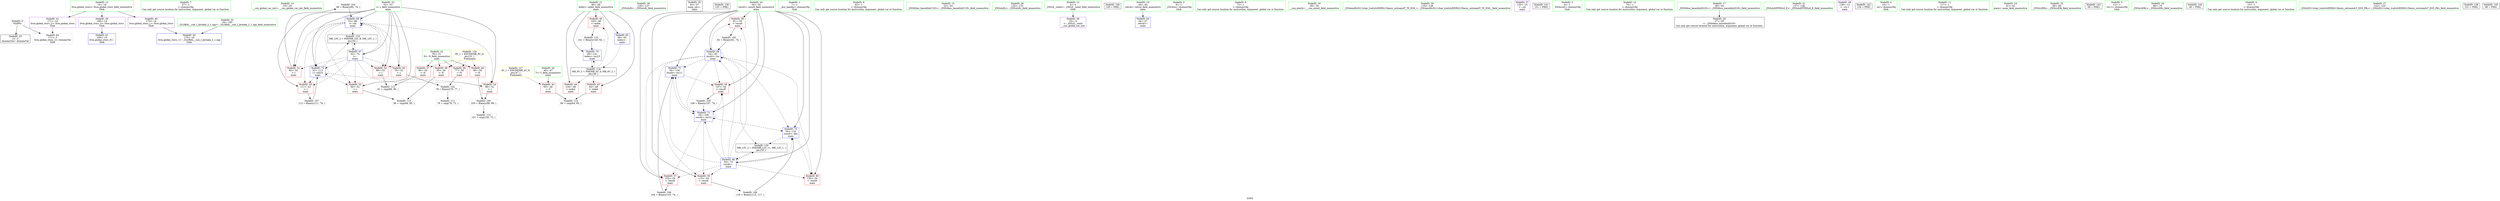 digraph "SVFG" {
	label="SVFG";

	Node0x557902039dd0 [shape=record,color=grey,label="{NodeID: 0\nNullPtr}"];
	Node0x557902039dd0 -> Node0x55790204ed20[style=solid];
	Node0x557902039dd0 -> Node0x5579020516f0[style=solid];
	Node0x55790203b580 [shape=record,color=green,label="{NodeID: 7\n57\<--1\n\<--dummyObj\nCan only get source location for instruction, argument, global var or function.}"];
	Node0x55790203a7f0 [shape=record,color=green,label="{NodeID: 14\n19\<--20\n__cxx_global_var_init\<--__cxx_global_var_init_field_insensitive\n}"];
	Node0x5579020500d0 [shape=record,color=grey,label="{NodeID: 104\n86 = Binary(85, 74, )\n}"];
	Node0x5579020500d0 -> Node0x557902051c00[style=solid];
	Node0x55790204e1e0 [shape=record,color=green,label="{NodeID: 21\n48\<--49\nindex\<--index_field_insensitive\nmain\n}"];
	Node0x55790204e1e0 -> Node0x55790204f630[style=solid];
	Node0x55790204e1e0 -> Node0x55790204f700[style=solid];
	Node0x55790204e1e0 -> Node0x55790204f7d0[style=solid];
	Node0x55790204e1e0 -> Node0x5579020518c0[style=solid];
	Node0x55790204e1e0 -> Node0x557902052010[style=solid];
	Node0x557902054a40 [shape=record,color=grey,label="{NodeID: 111\n79 = cmp(78, 72, )\n}"];
	Node0x55790204e820 [shape=record,color=green,label="{NodeID: 28\n126\<--127\n_ZNSolsEi\<--_ZNSolsEi_field_insensitive\n}"];
	Node0x557902059000 [shape=record,color=black,label="{NodeID: 118\nMR_6V_3 = PHI(MR_6V_4, MR_6V_2, )\npts\{49 \}\n}"];
	Node0x557902059000 -> Node0x55790204f630[style=dashed];
	Node0x557902059000 -> Node0x55790204f700[style=dashed];
	Node0x557902059000 -> Node0x55790204f7d0[style=dashed];
	Node0x557902059000 -> Node0x557902052010[style=dashed];
	Node0x55790204ef20 [shape=record,color=black,label="{NodeID: 35\n43\<--57\nmain_ret\<--\nmain\n}"];
	Node0x55790204f560 [shape=record,color=red,label="{NodeID: 42\n65\<--46\n\<--T\nmain\n}"];
	Node0x55790204f560 -> Node0x557902054ec0[style=solid];
	Node0x557902050b30 [shape=record,color=red,label="{NodeID: 49\n99\<--50\n\<--N\nmain\n}"];
	Node0x557902050b30 -> Node0x557902054740[style=solid];
	Node0x557902061a00 [shape=record,color=black,label="{NodeID: 139\n125 = PHI()\n}"];
	Node0x5579020510e0 [shape=record,color=red,label="{NodeID: 56\n81\<--54\n\<--result\nmain\n}"];
	Node0x5579020510e0 -> Node0x55790204ff50[style=solid];
	Node0x5579020516f0 [shape=record,color=blue, style = dotted,label="{NodeID: 63\n171\<--3\nllvm.global_ctors_2\<--dummyVal\nGlob }"];
	Node0x557902051cd0 [shape=record,color=blue,label="{NodeID: 70\n54\<--104\nresult\<--inc11\nmain\n}"];
	Node0x557902051cd0 -> Node0x557902051280[style=dashed];
	Node0x557902051cd0 -> Node0x557902051da0[style=dashed];
	Node0x55790203a700 [shape=record,color=green,label="{NodeID: 1\n7\<--1\n__dso_handle\<--dummyObj\nGlob }"];
	Node0x55790203a220 [shape=record,color=green,label="{NodeID: 8\n62\<--1\n\<--dummyObj\nCan only get source location for instruction, argument, global var or function.}"];
	Node0x55790203a8f0 [shape=record,color=green,label="{NodeID: 15\n23\<--24\n_ZNSt8ios_base4InitC1Ev\<--_ZNSt8ios_base4InitC1Ev_field_insensitive\n}"];
	Node0x557902054140 [shape=record,color=grey,label="{NodeID: 105\n108 = Binary(107, 74, )\n}"];
	Node0x557902054140 -> Node0x557902051da0[style=solid];
	Node0x55790204e2b0 [shape=record,color=green,label="{NodeID: 22\n50\<--51\nN\<--N_field_insensitive\nmain\n}"];
	Node0x55790204e2b0 -> Node0x55790204f8a0[style=solid];
	Node0x55790204e2b0 -> Node0x55790204f970[style=solid];
	Node0x55790204e2b0 -> Node0x557902050a60[style=solid];
	Node0x55790204e2b0 -> Node0x557902050b30[style=solid];
	Node0x557902054bc0 [shape=record,color=grey,label="{NodeID: 112\n91 = cmp(89, 90, )\n}"];
	Node0x55790204e920 [shape=record,color=green,label="{NodeID: 29\n132\<--133\n_ZNSolsEy\<--_ZNSolsEy_field_insensitive\n}"];
	Node0x557902059500 [shape=record,color=black,label="{NodeID: 119\nMR_10V_2 = PHI(MR_10V_8, MR_10V_1, )\npts\{53 \}\n}"];
	Node0x557902059500 -> Node0x557902051a60[style=dashed];
	Node0x55790204eff0 [shape=record,color=purple,label="{NodeID: 36\n25\<--4\n\<--_ZStL8__ioinit\n__cxx_global_var_init\n}"];
	Node0x55790204f630 [shape=record,color=red,label="{NodeID: 43\n64\<--48\n\<--index\nmain\n}"];
	Node0x55790204f630 -> Node0x557902054ec0[style=solid];
	Node0x557902050c00 [shape=record,color=red,label="{NodeID: 50\n76\<--52\n\<--i\nmain\n}"];
	Node0x557902050c00 -> Node0x55790204fdd0[style=solid];
	Node0x557902061b00 [shape=record,color=black,label="{NodeID: 140\n129 = PHI()\n}"];
	Node0x5579020511b0 [shape=record,color=red,label="{NodeID: 57\n103\<--54\n\<--result\nmain\n}"];
	Node0x5579020511b0 -> Node0x5579020542c0[style=solid];
	Node0x5579020517f0 [shape=record,color=blue,label="{NodeID: 64\n44\<--57\nretval\<--\nmain\n}"];
	Node0x557902051da0 [shape=record,color=blue,label="{NodeID: 71\n54\<--108\nresult\<--inc12\nmain\n}"];
	Node0x557902051da0 -> Node0x5579020511b0[style=dashed];
	Node0x557902051da0 -> Node0x557902051280[style=dashed];
	Node0x557902051da0 -> Node0x557902051350[style=dashed];
	Node0x557902051da0 -> Node0x557902051cd0[style=dashed];
	Node0x557902051da0 -> Node0x557902051da0[style=dashed];
	Node0x557902051da0 -> Node0x557902051f40[style=dashed];
	Node0x557902038ee0 [shape=record,color=green,label="{NodeID: 2\n8\<--1\n_ZSt3cin\<--dummyObj\nGlob }"];
	Node0x55790203a2b0 [shape=record,color=green,label="{NodeID: 9\n72\<--1\n\<--dummyObj\nCan only get source location for instruction, argument, global var or function.}"];
	Node0x55790203a9f0 [shape=record,color=green,label="{NodeID: 16\n29\<--30\n__cxa_atexit\<--__cxa_atexit_field_insensitive\n}"];
	Node0x5579020542c0 [shape=record,color=grey,label="{NodeID: 106\n104 = Binary(103, 74, )\n}"];
	Node0x5579020542c0 -> Node0x557902051cd0[style=solid];
	Node0x55790204e380 [shape=record,color=green,label="{NodeID: 23\n52\<--53\ni\<--i_field_insensitive\nmain\n}"];
	Node0x55790204e380 -> Node0x557902050c00[style=solid];
	Node0x55790204e380 -> Node0x557902050cd0[style=solid];
	Node0x55790204e380 -> Node0x557902050da0[style=solid];
	Node0x55790204e380 -> Node0x557902050e70[style=solid];
	Node0x55790204e380 -> Node0x557902050f40[style=solid];
	Node0x55790204e380 -> Node0x557902051010[style=solid];
	Node0x55790204e380 -> Node0x557902051a60[style=solid];
	Node0x55790204e380 -> Node0x557902051c00[style=solid];
	Node0x55790204e380 -> Node0x557902051e70[style=solid];
	Node0x557902054d40 [shape=record,color=grey,label="{NodeID: 113\n96 = cmp(94, 95, )\n}"];
	Node0x55790204ea20 [shape=record,color=green,label="{NodeID: 30\n135\<--136\n_ZSt4endlIcSt11char_traitsIcEERSt13basic_ostreamIT_T0_ES6_\<--_ZSt4endlIcSt11char_traitsIcEERSt13basic_ostreamIT_T0_ES6__field_insensitive\n}"];
	Node0x557902059a00 [shape=record,color=black,label="{NodeID: 120\nMR_12V_2 = PHI(MR_12V_11, MR_12V_1, )\npts\{55 \}\n}"];
	Node0x557902059a00 -> Node0x557902051990[style=dashed];
	Node0x55790204f0c0 [shape=record,color=purple,label="{NodeID: 37\n120\<--10\n\<--.str\nmain\n}"];
	Node0x55790205c320 [shape=record,color=yellow,style=double,label="{NodeID: 127\n4V_1 = ENCHI(MR_4V_0)\npts\{47 \}\nFun[main]}"];
	Node0x55790205c320 -> Node0x55790204f560[style=dashed];
	Node0x55790204f700 [shape=record,color=red,label="{NodeID: 44\n124\<--48\n\<--index\nmain\n}"];
	Node0x557902050cd0 [shape=record,color=red,label="{NodeID: 51\n85\<--52\n\<--i\nmain\n}"];
	Node0x557902050cd0 -> Node0x5579020500d0[style=solid];
	Node0x557902061bd0 [shape=record,color=black,label="{NodeID: 141\n131 = PHI()\n}"];
	Node0x557902051280 [shape=record,color=red,label="{NodeID: 58\n107\<--54\n\<--result\nmain\n}"];
	Node0x557902051280 -> Node0x557902054140[style=solid];
	Node0x5579020518c0 [shape=record,color=blue,label="{NodeID: 65\n48\<--62\nindex\<--\nmain\n}"];
	Node0x5579020518c0 -> Node0x557902059000[style=dashed];
	Node0x557902051e70 [shape=record,color=blue,label="{NodeID: 72\n52\<--112\ni\<--shl14\nmain\n}"];
	Node0x557902051e70 -> Node0x557902050e70[style=dashed];
	Node0x557902051e70 -> Node0x557902050f40[style=dashed];
	Node0x557902051e70 -> Node0x557902051010[style=dashed];
	Node0x557902051e70 -> Node0x557902051e70[style=dashed];
	Node0x557902051e70 -> Node0x557902059500[style=dashed];
	Node0x557902039f70 [shape=record,color=green,label="{NodeID: 3\n9\<--1\n_ZSt4cout\<--dummyObj\nGlob }"];
	Node0x55790203a400 [shape=record,color=green,label="{NodeID: 10\n74\<--1\n\<--dummyObj\nCan only get source location for instruction, argument, global var or function.}"];
	Node0x55790204de40 [shape=record,color=green,label="{NodeID: 17\n28\<--34\n_ZNSt8ios_base4InitD1Ev\<--_ZNSt8ios_base4InitD1Ev_field_insensitive\n}"];
	Node0x55790204de40 -> Node0x55790204ee20[style=solid];
	Node0x557902054440 [shape=record,color=grey,label="{NodeID: 107\n112 = Binary(111, 74, )\n}"];
	Node0x557902054440 -> Node0x557902051e70[style=solid];
	Node0x55790204e450 [shape=record,color=green,label="{NodeID: 24\n54\<--55\nresult\<--result_field_insensitive\nmain\n}"];
	Node0x55790204e450 -> Node0x5579020510e0[style=solid];
	Node0x55790204e450 -> Node0x5579020511b0[style=solid];
	Node0x55790204e450 -> Node0x557902051280[style=solid];
	Node0x55790204e450 -> Node0x557902051350[style=solid];
	Node0x55790204e450 -> Node0x557902051420[style=solid];
	Node0x55790204e450 -> Node0x557902051990[style=solid];
	Node0x55790204e450 -> Node0x557902051b30[style=solid];
	Node0x55790204e450 -> Node0x557902051cd0[style=solid];
	Node0x55790204e450 -> Node0x557902051da0[style=solid];
	Node0x55790204e450 -> Node0x557902051f40[style=solid];
	Node0x557902054ec0 [shape=record,color=grey,label="{NodeID: 114\n66 = cmp(64, 65, )\n}"];
	Node0x55790204eb20 [shape=record,color=green,label="{NodeID: 31\n137\<--138\n_ZNSolsEPFRSoS_E\<--_ZNSolsEPFRSoS_E_field_insensitive\n}"];
	Node0x55790204f190 [shape=record,color=purple,label="{NodeID: 38\n128\<--12\n\<--.str.1\nmain\n}"];
	Node0x55790204f7d0 [shape=record,color=red,label="{NodeID: 45\n140\<--48\n\<--index\nmain\n}"];
	Node0x55790204f7d0 -> Node0x5579020548c0[style=solid];
	Node0x557902050da0 [shape=record,color=red,label="{NodeID: 52\n89\<--52\n\<--i\nmain\n}"];
	Node0x557902050da0 -> Node0x557902054bc0[style=solid];
	Node0x557902061d00 [shape=record,color=black,label="{NodeID: 142\n134 = PHI()\n}"];
	Node0x557902051350 [shape=record,color=red,label="{NodeID: 59\n115\<--54\n\<--result\nmain\n}"];
	Node0x557902051350 -> Node0x5579020545c0[style=solid];
	Node0x557902051990 [shape=record,color=blue,label="{NodeID: 66\n54\<--72\nresult\<--\nmain\n}"];
	Node0x557902051990 -> Node0x5579020510e0[style=dashed];
	Node0x557902051990 -> Node0x5579020511b0[style=dashed];
	Node0x557902051990 -> Node0x557902051280[style=dashed];
	Node0x557902051990 -> Node0x557902051350[style=dashed];
	Node0x557902051990 -> Node0x557902051420[style=dashed];
	Node0x557902051990 -> Node0x557902051b30[style=dashed];
	Node0x557902051990 -> Node0x557902051cd0[style=dashed];
	Node0x557902051990 -> Node0x557902051da0[style=dashed];
	Node0x557902051990 -> Node0x557902051f40[style=dashed];
	Node0x557902051990 -> Node0x557902059a00[style=dashed];
	Node0x557902051f40 [shape=record,color=blue,label="{NodeID: 73\n54\<--116\nresult\<--dec\nmain\n}"];
	Node0x557902051f40 -> Node0x557902051420[style=dashed];
	Node0x557902051f40 -> Node0x557902059a00[style=dashed];
	Node0x55790203a580 [shape=record,color=green,label="{NodeID: 4\n10\<--1\n.str\<--dummyObj\nGlob }"];
	Node0x55790203a490 [shape=record,color=green,label="{NodeID: 11\n117\<--1\n\<--dummyObj\nCan only get source location for instruction, argument, global var or function.}"];
	Node0x55790204df40 [shape=record,color=green,label="{NodeID: 18\n41\<--42\nmain\<--main_field_insensitive\n}"];
	Node0x5579020545c0 [shape=record,color=grey,label="{NodeID: 108\n116 = Binary(115, 117, )\n}"];
	Node0x5579020545c0 -> Node0x557902051f40[style=solid];
	Node0x55790204e520 [shape=record,color=green,label="{NodeID: 25\n59\<--60\n_ZNSirsERi\<--_ZNSirsERi_field_insensitive\n}"];
	Node0x557902055040 [shape=record,color=grey,label="{NodeID: 115\n101 = cmp(100, 72, )\n}"];
	Node0x55790204ec20 [shape=record,color=green,label="{NodeID: 32\n16\<--165\n_GLOBAL__sub_I_jbctaka_2_1.cpp\<--_GLOBAL__sub_I_jbctaka_2_1.cpp_field_insensitive\n}"];
	Node0x55790204ec20 -> Node0x5579020515f0[style=solid];
	Node0x55790204f260 [shape=record,color=purple,label="{NodeID: 39\n169\<--14\nllvm.global_ctors_0\<--llvm.global_ctors\nGlob }"];
	Node0x55790204f260 -> Node0x5579020514f0[style=solid];
	Node0x55790205c510 [shape=record,color=yellow,style=double,label="{NodeID: 129\n8V_1 = ENCHI(MR_8V_0)\npts\{51 \}\nFun[main]}"];
	Node0x55790205c510 -> Node0x55790204f8a0[style=dashed];
	Node0x55790205c510 -> Node0x55790204f970[style=dashed];
	Node0x55790205c510 -> Node0x557902050a60[style=dashed];
	Node0x55790205c510 -> Node0x557902050b30[style=dashed];
	Node0x55790204f8a0 [shape=record,color=red,label="{NodeID: 46\n77\<--50\n\<--N\nmain\n}"];
	Node0x55790204f8a0 -> Node0x55790204fdd0[style=solid];
	Node0x557902050e70 [shape=record,color=red,label="{NodeID: 53\n94\<--52\n\<--i\nmain\n}"];
	Node0x557902050e70 -> Node0x557902054d40[style=solid];
	Node0x557902062130 [shape=record,color=black,label="{NodeID: 143\n58 = PHI()\n}"];
	Node0x557902051420 [shape=record,color=red,label="{NodeID: 60\n130\<--54\n\<--result\nmain\n}"];
	Node0x557902051a60 [shape=record,color=blue,label="{NodeID: 67\n52\<--74\ni\<--\nmain\n}"];
	Node0x557902051a60 -> Node0x557902050c00[style=dashed];
	Node0x557902051a60 -> Node0x557902050cd0[style=dashed];
	Node0x557902051a60 -> Node0x557902050da0[style=dashed];
	Node0x557902051a60 -> Node0x557902050e70[style=dashed];
	Node0x557902051a60 -> Node0x557902050f40[style=dashed];
	Node0x557902051a60 -> Node0x557902051010[style=dashed];
	Node0x557902051a60 -> Node0x557902051c00[style=dashed];
	Node0x557902051a60 -> Node0x557902051e70[style=dashed];
	Node0x557902051a60 -> Node0x557902059500[style=dashed];
	Node0x557902052010 [shape=record,color=blue,label="{NodeID: 74\n48\<--141\nindex\<--inc23\nmain\n}"];
	Node0x557902052010 -> Node0x557902059000[style=dashed];
	Node0x55790203a0f0 [shape=record,color=green,label="{NodeID: 5\n12\<--1\n.str.1\<--dummyObj\nGlob }"];
	Node0x55790204d4a0 [shape=record,color=green,label="{NodeID: 12\n4\<--6\n_ZStL8__ioinit\<--_ZStL8__ioinit_field_insensitive\nGlob }"];
	Node0x55790204d4a0 -> Node0x55790204eff0[style=solid];
	Node0x55790204fdd0 [shape=record,color=grey,label="{NodeID: 102\n78 = Binary(76, 77, )\n}"];
	Node0x55790204fdd0 -> Node0x557902054a40[style=solid];
	Node0x55790204e040 [shape=record,color=green,label="{NodeID: 19\n44\<--45\nretval\<--retval_field_insensitive\nmain\n}"];
	Node0x55790204e040 -> Node0x5579020517f0[style=solid];
	Node0x557902054740 [shape=record,color=grey,label="{NodeID: 109\n100 = Binary(98, 99, )\n}"];
	Node0x557902054740 -> Node0x557902055040[style=solid];
	Node0x55790204e620 [shape=record,color=green,label="{NodeID: 26\n69\<--70\n_ZNSirsERy\<--_ZNSirsERy_field_insensitive\n}"];
	Node0x55790204ed20 [shape=record,color=black,label="{NodeID: 33\n2\<--3\ndummyVal\<--dummyVal\n}"];
	Node0x55790204f360 [shape=record,color=purple,label="{NodeID: 40\n170\<--14\nllvm.global_ctors_1\<--llvm.global_ctors\nGlob }"];
	Node0x55790204f360 -> Node0x5579020515f0[style=solid];
	Node0x55790204f970 [shape=record,color=red,label="{NodeID: 47\n90\<--50\n\<--N\nmain\n}"];
	Node0x55790204f970 -> Node0x557902054bc0[style=solid];
	Node0x557902050f40 [shape=record,color=red,label="{NodeID: 54\n98\<--52\n\<--i\nmain\n}"];
	Node0x557902050f40 -> Node0x557902054740[style=solid];
	Node0x557902062d50 [shape=record,color=black,label="{NodeID: 144\n26 = PHI()\n}"];
	Node0x5579020514f0 [shape=record,color=blue,label="{NodeID: 61\n169\<--15\nllvm.global_ctors_0\<--\nGlob }"];
	Node0x557902051b30 [shape=record,color=blue,label="{NodeID: 68\n54\<--82\nresult\<--inc\nmain\n}"];
	Node0x557902051b30 -> Node0x5579020510e0[style=dashed];
	Node0x557902051b30 -> Node0x5579020511b0[style=dashed];
	Node0x557902051b30 -> Node0x557902051280[style=dashed];
	Node0x557902051b30 -> Node0x557902051350[style=dashed];
	Node0x557902051b30 -> Node0x557902051420[style=dashed];
	Node0x557902051b30 -> Node0x557902051b30[style=dashed];
	Node0x557902051b30 -> Node0x557902051cd0[style=dashed];
	Node0x557902051b30 -> Node0x557902051da0[style=dashed];
	Node0x557902051b30 -> Node0x557902051f40[style=dashed];
	Node0x557902051b30 -> Node0x557902059a00[style=dashed];
	Node0x55790203b4f0 [shape=record,color=green,label="{NodeID: 6\n15\<--1\n\<--dummyObj\nCan only get source location for instruction, argument, global var or function.}"];
	Node0x55790204d570 [shape=record,color=green,label="{NodeID: 13\n14\<--18\nllvm.global_ctors\<--llvm.global_ctors_field_insensitive\nGlob }"];
	Node0x55790204d570 -> Node0x55790204f260[style=solid];
	Node0x55790204d570 -> Node0x55790204f360[style=solid];
	Node0x55790204d570 -> Node0x55790204f460[style=solid];
	Node0x55790204ff50 [shape=record,color=grey,label="{NodeID: 103\n82 = Binary(81, 74, )\n}"];
	Node0x55790204ff50 -> Node0x557902051b30[style=solid];
	Node0x55790204e110 [shape=record,color=green,label="{NodeID: 20\n46\<--47\nT\<--T_field_insensitive\nmain\n}"];
	Node0x55790204e110 -> Node0x55790204f560[style=solid];
	Node0x5579020548c0 [shape=record,color=grey,label="{NodeID: 110\n141 = Binary(140, 62, )\n}"];
	Node0x5579020548c0 -> Node0x557902052010[style=solid];
	Node0x55790204e720 [shape=record,color=green,label="{NodeID: 27\n122\<--123\n_ZStlsISt11char_traitsIcEERSt13basic_ostreamIcT_ES5_PKc\<--_ZStlsISt11char_traitsIcEERSt13basic_ostreamIcT_ES5_PKc_field_insensitive\n}"];
	Node0x55790204ee20 [shape=record,color=black,label="{NodeID: 34\n27\<--28\n\<--_ZNSt8ios_base4InitD1Ev\nCan only get source location for instruction, argument, global var or function.}"];
	Node0x55790204f460 [shape=record,color=purple,label="{NodeID: 41\n171\<--14\nllvm.global_ctors_2\<--llvm.global_ctors\nGlob }"];
	Node0x55790204f460 -> Node0x5579020516f0[style=solid];
	Node0x557902050a60 [shape=record,color=red,label="{NodeID: 48\n95\<--50\n\<--N\nmain\n}"];
	Node0x557902050a60 -> Node0x557902054d40[style=solid];
	Node0x557901ebc6a0 [shape=record,color=black,label="{NodeID: 138\n121 = PHI()\n}"];
	Node0x557902051010 [shape=record,color=red,label="{NodeID: 55\n111\<--52\n\<--i\nmain\n}"];
	Node0x557902051010 -> Node0x557902054440[style=solid];
	Node0x557902062e50 [shape=record,color=black,label="{NodeID: 145\n68 = PHI()\n}"];
	Node0x5579020515f0 [shape=record,color=blue,label="{NodeID: 62\n170\<--16\nllvm.global_ctors_1\<--_GLOBAL__sub_I_jbctaka_2_1.cpp\nGlob }"];
	Node0x557902051c00 [shape=record,color=blue,label="{NodeID: 69\n52\<--86\ni\<--shl\nmain\n}"];
	Node0x557902051c00 -> Node0x557902050c00[style=dashed];
	Node0x557902051c00 -> Node0x557902050cd0[style=dashed];
	Node0x557902051c00 -> Node0x557902050da0[style=dashed];
	Node0x557902051c00 -> Node0x557902050e70[style=dashed];
	Node0x557902051c00 -> Node0x557902050f40[style=dashed];
	Node0x557902051c00 -> Node0x557902051010[style=dashed];
	Node0x557902051c00 -> Node0x557902051c00[style=dashed];
	Node0x557902051c00 -> Node0x557902051e70[style=dashed];
	Node0x557902051c00 -> Node0x557902059500[style=dashed];
}
